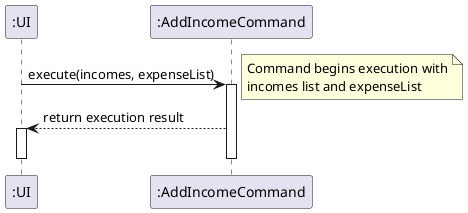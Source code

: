 @startuml

participant ":UI" as UI
participant ":AddIncomeCommand" as AddCommand

UI -> AddCommand : execute(incomes, expenseList)
activate AddCommand
note right: Command begins execution with\nincomes list and expenseList

AddCommand --> UI : return execution result
activate UI
deactivate AddCommand
deactivate UI

@enduml